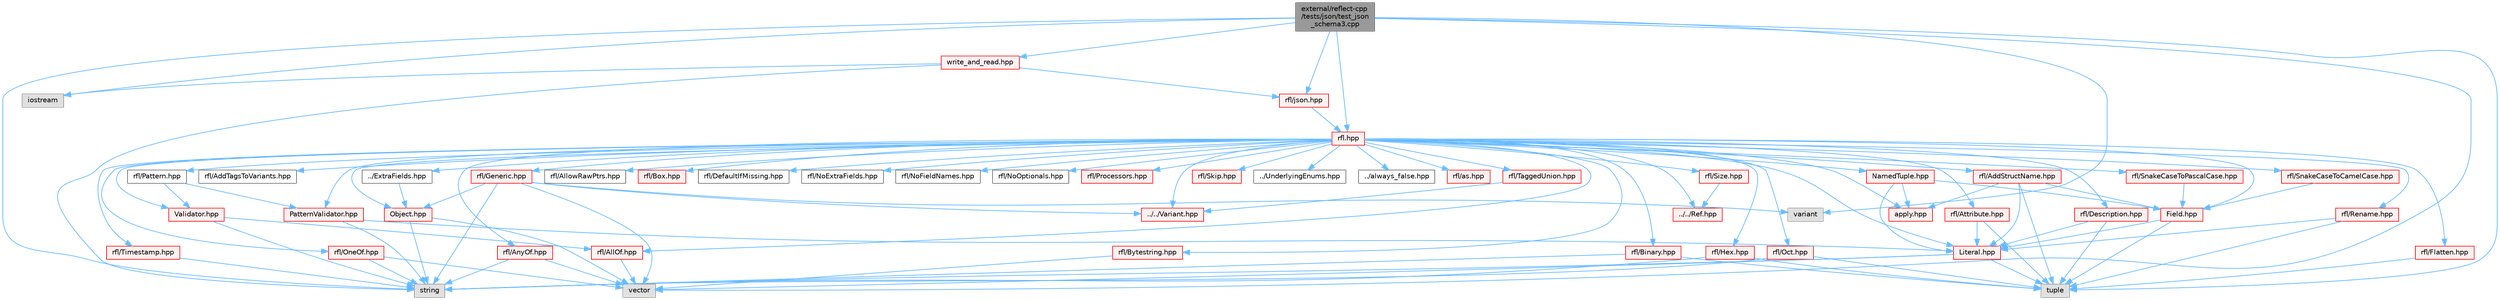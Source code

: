 digraph "external/reflect-cpp/tests/json/test_json_schema3.cpp"
{
 // LATEX_PDF_SIZE
  bgcolor="transparent";
  edge [fontname=Helvetica,fontsize=10,labelfontname=Helvetica,labelfontsize=10];
  node [fontname=Helvetica,fontsize=10,shape=box,height=0.2,width=0.4];
  Node1 [id="Node000001",label="external/reflect-cpp\l/tests/json/test_json\l_schema3.cpp",height=0.2,width=0.4,color="gray40", fillcolor="grey60", style="filled", fontcolor="black",tooltip=" "];
  Node1 -> Node2 [id="edge104_Node000001_Node000002",color="steelblue1",style="solid",tooltip=" "];
  Node2 [id="Node000002",label="iostream",height=0.2,width=0.4,color="grey60", fillcolor="#E0E0E0", style="filled",tooltip=" "];
  Node1 -> Node3 [id="edge105_Node000001_Node000003",color="steelblue1",style="solid",tooltip=" "];
  Node3 [id="Node000003",label="rfl.hpp",height=0.2,width=0.4,color="red", fillcolor="#FFF0F0", style="filled",URL="$rfl_8hpp.html",tooltip=" "];
  Node3 -> Node4 [id="edge106_Node000003_Node000004",color="steelblue1",style="solid",tooltip=" "];
  Node4 [id="Node000004",label="rfl/AddStructName.hpp",height=0.2,width=0.4,color="red", fillcolor="#FFF0F0", style="filled",URL="$_add_struct_name_8hpp.html",tooltip=" "];
  Node4 -> Node5 [id="edge107_Node000004_Node000005",color="steelblue1",style="solid",tooltip=" "];
  Node5 [id="Node000005",label="tuple",height=0.2,width=0.4,color="grey60", fillcolor="#E0E0E0", style="filled",tooltip=" "];
  Node4 -> Node6 [id="edge108_Node000004_Node000006",color="steelblue1",style="solid",tooltip=" "];
  Node6 [id="Node000006",label="Field.hpp",height=0.2,width=0.4,color="red", fillcolor="#FFF0F0", style="filled",URL="$_field_8hpp.html",tooltip=" "];
  Node6 -> Node5 [id="edge109_Node000006_Node000005",color="steelblue1",style="solid",tooltip=" "];
  Node6 -> Node11 [id="edge110_Node000006_Node000011",color="steelblue1",style="solid",tooltip=" "];
  Node11 [id="Node000011",label="Literal.hpp",height=0.2,width=0.4,color="red", fillcolor="#FFF0F0", style="filled",URL="$_literal_8hpp.html",tooltip=" "];
  Node11 -> Node15 [id="edge111_Node000011_Node000015",color="steelblue1",style="solid",tooltip=" "];
  Node15 [id="Node000015",label="string",height=0.2,width=0.4,color="grey60", fillcolor="#E0E0E0", style="filled",tooltip=" "];
  Node11 -> Node5 [id="edge112_Node000011_Node000005",color="steelblue1",style="solid",tooltip=" "];
  Node11 -> Node16 [id="edge113_Node000011_Node000016",color="steelblue1",style="solid",tooltip=" "];
  Node16 [id="Node000016",label="vector",height=0.2,width=0.4,color="grey60", fillcolor="#E0E0E0", style="filled",tooltip=" "];
  Node4 -> Node11 [id="edge114_Node000004_Node000011",color="steelblue1",style="solid",tooltip=" "];
  Node4 -> Node37 [id="edge115_Node000004_Node000037",color="steelblue1",style="solid",tooltip=" "];
  Node37 [id="Node000037",label="apply.hpp",height=0.2,width=0.4,color="red", fillcolor="#FFF0F0", style="filled",URL="$apply_8hpp.html",tooltip=" "];
  Node3 -> Node54 [id="edge116_Node000003_Node000054",color="steelblue1",style="solid",tooltip=" "];
  Node54 [id="Node000054",label="rfl/AddTagsToVariants.hpp",height=0.2,width=0.4,color="grey40", fillcolor="white", style="filled",URL="$_add_tags_to_variants_8hpp.html",tooltip=" "];
  Node3 -> Node55 [id="edge117_Node000003_Node000055",color="steelblue1",style="solid",tooltip=" "];
  Node55 [id="Node000055",label="rfl/AllOf.hpp",height=0.2,width=0.4,color="red", fillcolor="#FFF0F0", style="filled",URL="$_all_of_8hpp.html",tooltip=" "];
  Node55 -> Node16 [id="edge118_Node000055_Node000016",color="steelblue1",style="solid",tooltip=" "];
  Node3 -> Node64 [id="edge119_Node000003_Node000064",color="steelblue1",style="solid",tooltip=" "];
  Node64 [id="Node000064",label="rfl/AllowRawPtrs.hpp",height=0.2,width=0.4,color="grey40", fillcolor="white", style="filled",URL="$_allow_raw_ptrs_8hpp.html",tooltip=" "];
  Node3 -> Node65 [id="edge120_Node000003_Node000065",color="steelblue1",style="solid",tooltip=" "];
  Node65 [id="Node000065",label="rfl/AnyOf.hpp",height=0.2,width=0.4,color="red", fillcolor="#FFF0F0", style="filled",URL="$_any_of_8hpp.html",tooltip=" "];
  Node65 -> Node15 [id="edge121_Node000065_Node000015",color="steelblue1",style="solid",tooltip=" "];
  Node65 -> Node16 [id="edge122_Node000065_Node000016",color="steelblue1",style="solid",tooltip=" "];
  Node3 -> Node67 [id="edge123_Node000003_Node000067",color="steelblue1",style="solid",tooltip=" "];
  Node67 [id="Node000067",label="rfl/Attribute.hpp",height=0.2,width=0.4,color="red", fillcolor="#FFF0F0", style="filled",URL="$_attribute_8hpp.html",tooltip=" "];
  Node67 -> Node5 [id="edge124_Node000067_Node000005",color="steelblue1",style="solid",tooltip=" "];
  Node67 -> Node11 [id="edge125_Node000067_Node000011",color="steelblue1",style="solid",tooltip=" "];
  Node3 -> Node68 [id="edge126_Node000003_Node000068",color="steelblue1",style="solid",tooltip=" "];
  Node68 [id="Node000068",label="rfl/Binary.hpp",height=0.2,width=0.4,color="red", fillcolor="#FFF0F0", style="filled",URL="$_binary_8hpp.html",tooltip=" "];
  Node68 -> Node15 [id="edge127_Node000068_Node000015",color="steelblue1",style="solid",tooltip=" "];
  Node68 -> Node5 [id="edge128_Node000068_Node000005",color="steelblue1",style="solid",tooltip=" "];
  Node3 -> Node70 [id="edge129_Node000003_Node000070",color="steelblue1",style="solid",tooltip=" "];
  Node70 [id="Node000070",label="rfl/Box.hpp",height=0.2,width=0.4,color="red", fillcolor="#FFF0F0", style="filled",URL="$_box_8hpp.html",tooltip=" "];
  Node3 -> Node71 [id="edge130_Node000003_Node000071",color="steelblue1",style="solid",tooltip=" "];
  Node71 [id="Node000071",label="rfl/Bytestring.hpp",height=0.2,width=0.4,color="red", fillcolor="#FFF0F0", style="filled",URL="$_bytestring_8hpp.html",tooltip=" "];
  Node71 -> Node16 [id="edge131_Node000071_Node000016",color="steelblue1",style="solid",tooltip=" "];
  Node3 -> Node72 [id="edge132_Node000003_Node000072",color="steelblue1",style="solid",tooltip=" "];
  Node72 [id="Node000072",label="rfl/DefaultIfMissing.hpp",height=0.2,width=0.4,color="grey40", fillcolor="white", style="filled",URL="$_default_if_missing_8hpp.html",tooltip=" "];
  Node3 -> Node73 [id="edge133_Node000003_Node000073",color="steelblue1",style="solid",tooltip=" "];
  Node73 [id="Node000073",label="rfl/Description.hpp",height=0.2,width=0.4,color="red", fillcolor="#FFF0F0", style="filled",URL="$_description_8hpp.html",tooltip=" "];
  Node73 -> Node5 [id="edge134_Node000073_Node000005",color="steelblue1",style="solid",tooltip=" "];
  Node73 -> Node11 [id="edge135_Node000073_Node000011",color="steelblue1",style="solid",tooltip=" "];
  Node3 -> Node48 [id="edge136_Node000003_Node000048",color="steelblue1",style="solid",tooltip=" "];
  Node48 [id="Node000048",label="../ExtraFields.hpp",height=0.2,width=0.4,color="grey40", fillcolor="white", style="filled",URL="$_extra_fields_8hpp.html",tooltip=" "];
  Node48 -> Node49 [id="edge137_Node000048_Node000049",color="steelblue1",style="solid",tooltip=" "];
  Node49 [id="Node000049",label="Object.hpp",height=0.2,width=0.4,color="red", fillcolor="#FFF0F0", style="filled",URL="$_object_8hpp.html",tooltip=" "];
  Node49 -> Node15 [id="edge138_Node000049_Node000015",color="steelblue1",style="solid",tooltip=" "];
  Node49 -> Node16 [id="edge139_Node000049_Node000016",color="steelblue1",style="solid",tooltip=" "];
  Node3 -> Node6 [id="edge140_Node000003_Node000006",color="steelblue1",style="solid",tooltip=" "];
  Node3 -> Node74 [id="edge141_Node000003_Node000074",color="steelblue1",style="solid",tooltip=" "];
  Node74 [id="Node000074",label="rfl/Flatten.hpp",height=0.2,width=0.4,color="red", fillcolor="#FFF0F0", style="filled",URL="$_flatten_8hpp.html",tooltip=" "];
  Node74 -> Node5 [id="edge142_Node000074_Node000005",color="steelblue1",style="solid",tooltip=" "];
  Node3 -> Node75 [id="edge143_Node000003_Node000075",color="steelblue1",style="solid",tooltip=" "];
  Node75 [id="Node000075",label="rfl/Generic.hpp",height=0.2,width=0.4,color="red", fillcolor="#FFF0F0", style="filled",URL="$_generic_8hpp.html",tooltip=" "];
  Node75 -> Node15 [id="edge144_Node000075_Node000015",color="steelblue1",style="solid",tooltip=" "];
  Node75 -> Node45 [id="edge145_Node000075_Node000045",color="steelblue1",style="solid",tooltip=" "];
  Node45 [id="Node000045",label="variant",height=0.2,width=0.4,color="grey60", fillcolor="#E0E0E0", style="filled",tooltip=" "];
  Node75 -> Node16 [id="edge146_Node000075_Node000016",color="steelblue1",style="solid",tooltip=" "];
  Node75 -> Node49 [id="edge147_Node000075_Node000049",color="steelblue1",style="solid",tooltip=" "];
  Node75 -> Node59 [id="edge148_Node000075_Node000059",color="steelblue1",style="solid",tooltip=" "];
  Node59 [id="Node000059",label="../../Variant.hpp",height=0.2,width=0.4,color="red", fillcolor="#FFF0F0", style="filled",URL="$_variant_8hpp.html",tooltip=" "];
  Node3 -> Node77 [id="edge149_Node000003_Node000077",color="steelblue1",style="solid",tooltip=" "];
  Node77 [id="Node000077",label="rfl/Hex.hpp",height=0.2,width=0.4,color="red", fillcolor="#FFF0F0", style="filled",URL="$_hex_8hpp.html",tooltip=" "];
  Node77 -> Node15 [id="edge150_Node000077_Node000015",color="steelblue1",style="solid",tooltip=" "];
  Node77 -> Node5 [id="edge151_Node000077_Node000005",color="steelblue1",style="solid",tooltip=" "];
  Node3 -> Node11 [id="edge152_Node000003_Node000011",color="steelblue1",style="solid",tooltip=" "];
  Node3 -> Node42 [id="edge153_Node000003_Node000042",color="steelblue1",style="solid",tooltip=" "];
  Node42 [id="Node000042",label="NamedTuple.hpp",height=0.2,width=0.4,color="red", fillcolor="#FFF0F0", style="filled",URL="$_named_tuple_8hpp.html",tooltip=" "];
  Node42 -> Node6 [id="edge154_Node000042_Node000006",color="steelblue1",style="solid",tooltip=" "];
  Node42 -> Node11 [id="edge155_Node000042_Node000011",color="steelblue1",style="solid",tooltip=" "];
  Node42 -> Node37 [id="edge156_Node000042_Node000037",color="steelblue1",style="solid",tooltip=" "];
  Node3 -> Node78 [id="edge157_Node000003_Node000078",color="steelblue1",style="solid",tooltip=" "];
  Node78 [id="Node000078",label="rfl/NoExtraFields.hpp",height=0.2,width=0.4,color="grey40", fillcolor="white", style="filled",URL="$_no_extra_fields_8hpp.html",tooltip=" "];
  Node3 -> Node79 [id="edge158_Node000003_Node000079",color="steelblue1",style="solid",tooltip=" "];
  Node79 [id="Node000079",label="rfl/NoFieldNames.hpp",height=0.2,width=0.4,color="grey40", fillcolor="white", style="filled",URL="$_no_field_names_8hpp.html",tooltip=" "];
  Node3 -> Node80 [id="edge159_Node000003_Node000080",color="steelblue1",style="solid",tooltip=" "];
  Node80 [id="Node000080",label="rfl/NoOptionals.hpp",height=0.2,width=0.4,color="grey40", fillcolor="white", style="filled",URL="$_no_optionals_8hpp.html",tooltip=" "];
  Node3 -> Node49 [id="edge160_Node000003_Node000049",color="steelblue1",style="solid",tooltip=" "];
  Node3 -> Node81 [id="edge161_Node000003_Node000081",color="steelblue1",style="solid",tooltip=" "];
  Node81 [id="Node000081",label="rfl/Oct.hpp",height=0.2,width=0.4,color="red", fillcolor="#FFF0F0", style="filled",URL="$_oct_8hpp.html",tooltip=" "];
  Node81 -> Node15 [id="edge162_Node000081_Node000015",color="steelblue1",style="solid",tooltip=" "];
  Node81 -> Node5 [id="edge163_Node000081_Node000005",color="steelblue1",style="solid",tooltip=" "];
  Node3 -> Node83 [id="edge164_Node000003_Node000083",color="steelblue1",style="solid",tooltip=" "];
  Node83 [id="Node000083",label="rfl/OneOf.hpp",height=0.2,width=0.4,color="red", fillcolor="#FFF0F0", style="filled",URL="$_one_of_8hpp.html",tooltip=" "];
  Node83 -> Node15 [id="edge165_Node000083_Node000015",color="steelblue1",style="solid",tooltip=" "];
  Node83 -> Node16 [id="edge166_Node000083_Node000016",color="steelblue1",style="solid",tooltip=" "];
  Node3 -> Node84 [id="edge167_Node000003_Node000084",color="steelblue1",style="solid",tooltip=" "];
  Node84 [id="Node000084",label="rfl/Pattern.hpp",height=0.2,width=0.4,color="grey40", fillcolor="white", style="filled",URL="$_pattern_8hpp.html",tooltip=" "];
  Node84 -> Node85 [id="edge168_Node000084_Node000085",color="steelblue1",style="solid",tooltip=" "];
  Node85 [id="Node000085",label="PatternValidator.hpp",height=0.2,width=0.4,color="red", fillcolor="#FFF0F0", style="filled",URL="$_pattern_validator_8hpp.html",tooltip=" "];
  Node85 -> Node15 [id="edge169_Node000085_Node000015",color="steelblue1",style="solid",tooltip=" "];
  Node85 -> Node11 [id="edge170_Node000085_Node000011",color="steelblue1",style="solid",tooltip=" "];
  Node84 -> Node89 [id="edge171_Node000084_Node000089",color="steelblue1",style="solid",tooltip=" "];
  Node89 [id="Node000089",label="Validator.hpp",height=0.2,width=0.4,color="red", fillcolor="#FFF0F0", style="filled",URL="$_validator_8hpp.html",tooltip=" "];
  Node89 -> Node15 [id="edge172_Node000089_Node000015",color="steelblue1",style="solid",tooltip=" "];
  Node89 -> Node55 [id="edge173_Node000089_Node000055",color="steelblue1",style="solid",tooltip=" "];
  Node3 -> Node85 [id="edge174_Node000003_Node000085",color="steelblue1",style="solid",tooltip=" "];
  Node3 -> Node91 [id="edge175_Node000003_Node000091",color="steelblue1",style="solid",tooltip=" "];
  Node91 [id="Node000091",label="rfl/Processors.hpp",height=0.2,width=0.4,color="red", fillcolor="#FFF0F0", style="filled",URL="$_processors_8hpp.html",tooltip=" "];
  Node3 -> Node58 [id="edge176_Node000003_Node000058",color="steelblue1",style="solid",tooltip=" "];
  Node58 [id="Node000058",label="../../Ref.hpp",height=0.2,width=0.4,color="red", fillcolor="#FFF0F0", style="filled",URL="$_ref_8hpp.html",tooltip=" "];
  Node3 -> Node100 [id="edge177_Node000003_Node000100",color="steelblue1",style="solid",tooltip=" "];
  Node100 [id="Node000100",label="rfl/Rename.hpp",height=0.2,width=0.4,color="red", fillcolor="#FFF0F0", style="filled",URL="$_rename_8hpp.html",tooltip=" "];
  Node100 -> Node5 [id="edge178_Node000100_Node000005",color="steelblue1",style="solid",tooltip=" "];
  Node100 -> Node11 [id="edge179_Node000100_Node000011",color="steelblue1",style="solid",tooltip=" "];
  Node3 -> Node101 [id="edge180_Node000003_Node000101",color="steelblue1",style="solid",tooltip=" "];
  Node101 [id="Node000101",label="rfl/Size.hpp",height=0.2,width=0.4,color="red", fillcolor="#FFF0F0", style="filled",URL="$_size_8hpp.html",tooltip=" "];
  Node101 -> Node58 [id="edge181_Node000101_Node000058",color="steelblue1",style="solid",tooltip=" "];
  Node3 -> Node102 [id="edge182_Node000003_Node000102",color="steelblue1",style="solid",tooltip=" "];
  Node102 [id="Node000102",label="rfl/Skip.hpp",height=0.2,width=0.4,color="red", fillcolor="#FFF0F0", style="filled",URL="$_skip_8hpp.html",tooltip=" "];
  Node3 -> Node104 [id="edge183_Node000003_Node000104",color="steelblue1",style="solid",tooltip=" "];
  Node104 [id="Node000104",label="rfl/SnakeCaseToCamelCase.hpp",height=0.2,width=0.4,color="red", fillcolor="#FFF0F0", style="filled",URL="$_snake_case_to_camel_case_8hpp.html",tooltip=" "];
  Node104 -> Node6 [id="edge184_Node000104_Node000006",color="steelblue1",style="solid",tooltip=" "];
  Node3 -> Node107 [id="edge185_Node000003_Node000107",color="steelblue1",style="solid",tooltip=" "];
  Node107 [id="Node000107",label="rfl/SnakeCaseToPascalCase.hpp",height=0.2,width=0.4,color="red", fillcolor="#FFF0F0", style="filled",URL="$_snake_case_to_pascal_case_8hpp.html",tooltip=" "];
  Node107 -> Node6 [id="edge186_Node000107_Node000006",color="steelblue1",style="solid",tooltip=" "];
  Node3 -> Node108 [id="edge187_Node000003_Node000108",color="steelblue1",style="solid",tooltip=" "];
  Node108 [id="Node000108",label="rfl/TaggedUnion.hpp",height=0.2,width=0.4,color="red", fillcolor="#FFF0F0", style="filled",URL="$_tagged_union_8hpp.html",tooltip=" "];
  Node108 -> Node59 [id="edge188_Node000108_Node000059",color="steelblue1",style="solid",tooltip=" "];
  Node3 -> Node150 [id="edge189_Node000003_Node000150",color="steelblue1",style="solid",tooltip=" "];
  Node150 [id="Node000150",label="rfl/Timestamp.hpp",height=0.2,width=0.4,color="red", fillcolor="#FFF0F0", style="filled",URL="$_timestamp_8hpp.html",tooltip=" "];
  Node150 -> Node15 [id="edge190_Node000150_Node000015",color="steelblue1",style="solid",tooltip=" "];
  Node3 -> Node99 [id="edge191_Node000003_Node000099",color="steelblue1",style="solid",tooltip=" "];
  Node99 [id="Node000099",label="../UnderlyingEnums.hpp",height=0.2,width=0.4,color="grey40", fillcolor="white", style="filled",URL="$_underlying_enums_8hpp.html",tooltip=" "];
  Node3 -> Node89 [id="edge192_Node000003_Node000089",color="steelblue1",style="solid",tooltip=" "];
  Node3 -> Node59 [id="edge193_Node000003_Node000059",color="steelblue1",style="solid",tooltip=" "];
  Node3 -> Node116 [id="edge194_Node000003_Node000116",color="steelblue1",style="solid",tooltip=" "];
  Node116 [id="Node000116",label="../always_false.hpp",height=0.2,width=0.4,color="grey40", fillcolor="white", style="filled",URL="$always__false_8hpp.html",tooltip=" "];
  Node3 -> Node37 [id="edge195_Node000003_Node000037",color="steelblue1",style="solid",tooltip=" "];
  Node3 -> Node153 [id="edge196_Node000003_Node000153",color="steelblue1",style="solid",tooltip=" "];
  Node153 [id="Node000153",label="rfl/as.hpp",height=0.2,width=0.4,color="red", fillcolor="#FFF0F0", style="filled",URL="$as_8hpp.html",tooltip=" "];
  Node1 -> Node296 [id="edge197_Node000001_Node000296",color="steelblue1",style="solid",tooltip=" "];
  Node296 [id="Node000296",label="rfl/json.hpp",height=0.2,width=0.4,color="red", fillcolor="#FFF0F0", style="filled",URL="$reflect-cpp_2include_2rfl_2json_8hpp.html",tooltip=" "];
  Node296 -> Node3 [id="edge198_Node000296_Node000003",color="steelblue1",style="solid",tooltip=" "];
  Node1 -> Node15 [id="edge199_Node000001_Node000015",color="steelblue1",style="solid",tooltip=" "];
  Node1 -> Node5 [id="edge200_Node000001_Node000005",color="steelblue1",style="solid",tooltip=" "];
  Node1 -> Node45 [id="edge201_Node000001_Node000045",color="steelblue1",style="solid",tooltip=" "];
  Node1 -> Node16 [id="edge202_Node000001_Node000016",color="steelblue1",style="solid",tooltip=" "];
  Node1 -> Node453 [id="edge203_Node000001_Node000453",color="steelblue1",style="solid",tooltip=" "];
  Node453 [id="Node000453",label="write_and_read.hpp",height=0.2,width=0.4,color="red", fillcolor="#FFF0F0", style="filled",URL="$json_2write__and__read_8hpp.html",tooltip=" "];
  Node453 -> Node2 [id="edge204_Node000453_Node000002",color="steelblue1",style="solid",tooltip=" "];
  Node453 -> Node296 [id="edge205_Node000453_Node000296",color="steelblue1",style="solid",tooltip=" "];
  Node453 -> Node15 [id="edge206_Node000453_Node000015",color="steelblue1",style="solid",tooltip=" "];
}
